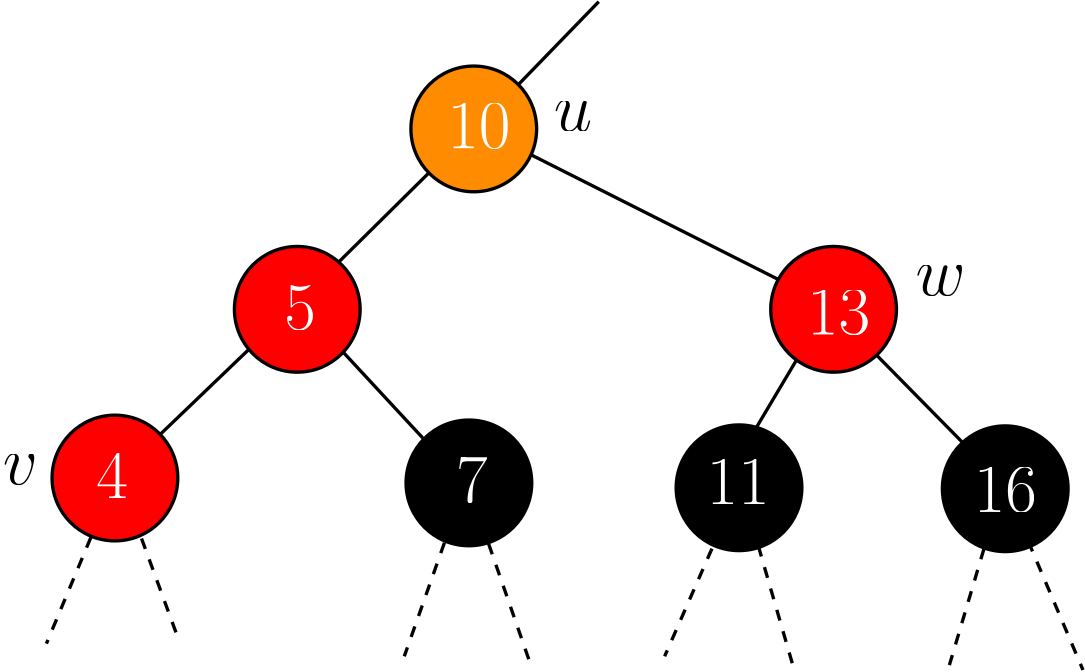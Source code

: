 <?xml version="1.0"?>
<!DOCTYPE ipe SYSTEM "ipe.dtd">
<ipe version="70218" creator="Ipe 7.2.25">
<info created="D:20220620084021" modified="D:20220705162439"/>
<ipestyle name="basic">
<symbol name="arrow/arc(spx)">
<path stroke="sym-stroke" fill="sym-stroke" pen="sym-pen">
0 0 m
-1 0.333 l
-1 -0.333 l
h
</path>
</symbol>
<symbol name="arrow/farc(spx)">
<path stroke="sym-stroke" fill="white" pen="sym-pen">
0 0 m
-1 0.333 l
-1 -0.333 l
h
</path>
</symbol>
<symbol name="arrow/ptarc(spx)">
<path stroke="sym-stroke" fill="sym-stroke" pen="sym-pen">
0 0 m
-1 0.333 l
-0.8 0 l
-1 -0.333 l
h
</path>
</symbol>
<symbol name="arrow/fptarc(spx)">
<path stroke="sym-stroke" fill="white" pen="sym-pen">
0 0 m
-1 0.333 l
-0.8 0 l
-1 -0.333 l
h
</path>
</symbol>
<symbol name="mark/circle(sx)" transformations="translations">
<path fill="sym-stroke">
0.6 0 0 0.6 0 0 e
0.4 0 0 0.4 0 0 e
</path>
</symbol>
<symbol name="mark/disk(sx)" transformations="translations">
<path fill="sym-stroke">
0.6 0 0 0.6 0 0 e
</path>
</symbol>
<symbol name="mark/fdisk(sfx)" transformations="translations">
<group>
<path fill="sym-fill">
0.5 0 0 0.5 0 0 e
</path>
<path fill="sym-stroke" fillrule="eofill">
0.6 0 0 0.6 0 0 e
0.4 0 0 0.4 0 0 e
</path>
</group>
</symbol>
<symbol name="mark/box(sx)" transformations="translations">
<path fill="sym-stroke" fillrule="eofill">
-0.6 -0.6 m
0.6 -0.6 l
0.6 0.6 l
-0.6 0.6 l
h
-0.4 -0.4 m
0.4 -0.4 l
0.4 0.4 l
-0.4 0.4 l
h
</path>
</symbol>
<symbol name="mark/square(sx)" transformations="translations">
<path fill="sym-stroke">
-0.6 -0.6 m
0.6 -0.6 l
0.6 0.6 l
-0.6 0.6 l
h
</path>
</symbol>
<symbol name="mark/fsquare(sfx)" transformations="translations">
<group>
<path fill="sym-fill">
-0.5 -0.5 m
0.5 -0.5 l
0.5 0.5 l
-0.5 0.5 l
h
</path>
<path fill="sym-stroke" fillrule="eofill">
-0.6 -0.6 m
0.6 -0.6 l
0.6 0.6 l
-0.6 0.6 l
h
-0.4 -0.4 m
0.4 -0.4 l
0.4 0.4 l
-0.4 0.4 l
h
</path>
</group>
</symbol>
<symbol name="mark/cross(sx)" transformations="translations">
<group>
<path fill="sym-stroke">
-0.43 -0.57 m
0.57 0.43 l
0.43 0.57 l
-0.57 -0.43 l
h
</path>
<path fill="sym-stroke">
-0.43 0.57 m
0.57 -0.43 l
0.43 -0.57 l
-0.57 0.43 l
h
</path>
</group>
</symbol>
<symbol name="arrow/fnormal(spx)">
<path stroke="sym-stroke" fill="white" pen="sym-pen">
0 0 m
-1 0.333 l
-1 -0.333 l
h
</path>
</symbol>
<symbol name="arrow/pointed(spx)">
<path stroke="sym-stroke" fill="sym-stroke" pen="sym-pen">
0 0 m
-1 0.333 l
-0.8 0 l
-1 -0.333 l
h
</path>
</symbol>
<symbol name="arrow/fpointed(spx)">
<path stroke="sym-stroke" fill="white" pen="sym-pen">
0 0 m
-1 0.333 l
-0.8 0 l
-1 -0.333 l
h
</path>
</symbol>
<symbol name="arrow/linear(spx)">
<path stroke="sym-stroke" pen="sym-pen">
-1 0.333 m
0 0 l
-1 -0.333 l
</path>
</symbol>
<symbol name="arrow/fdouble(spx)">
<path stroke="sym-stroke" fill="white" pen="sym-pen">
0 0 m
-1 0.333 l
-1 -0.333 l
h
-1 0 m
-2 0.333 l
-2 -0.333 l
h
</path>
</symbol>
<symbol name="arrow/double(spx)">
<path stroke="sym-stroke" fill="sym-stroke" pen="sym-pen">
0 0 m
-1 0.333 l
-1 -0.333 l
h
-1 0 m
-2 0.333 l
-2 -0.333 l
h
</path>
</symbol>
<symbol name="arrow/mid-normal(spx)">
<path stroke="sym-stroke" fill="sym-stroke" pen="sym-pen">
0.5 0 m
-0.5 0.333 l
-0.5 -0.333 l
h
</path>
</symbol>
<symbol name="arrow/mid-fnormal(spx)">
<path stroke="sym-stroke" fill="white" pen="sym-pen">
0.5 0 m
-0.5 0.333 l
-0.5 -0.333 l
h
</path>
</symbol>
<symbol name="arrow/mid-pointed(spx)">
<path stroke="sym-stroke" fill="sym-stroke" pen="sym-pen">
0.5 0 m
-0.5 0.333 l
-0.3 0 l
-0.5 -0.333 l
h
</path>
</symbol>
<symbol name="arrow/mid-fpointed(spx)">
<path stroke="sym-stroke" fill="white" pen="sym-pen">
0.5 0 m
-0.5 0.333 l
-0.3 0 l
-0.5 -0.333 l
h
</path>
</symbol>
<symbol name="arrow/mid-double(spx)">
<path stroke="sym-stroke" fill="sym-stroke" pen="sym-pen">
1 0 m
0 0.333 l
0 -0.333 l
h
0 0 m
-1 0.333 l
-1 -0.333 l
h
</path>
</symbol>
<symbol name="arrow/mid-fdouble(spx)">
<path stroke="sym-stroke" fill="white" pen="sym-pen">
1 0 m
0 0.333 l
0 -0.333 l
h
0 0 m
-1 0.333 l
-1 -0.333 l
h
</path>
</symbol>
<anglesize name="22.5 deg" value="22.5"/>
<anglesize name="30 deg" value="30"/>
<anglesize name="45 deg" value="45"/>
<anglesize name="60 deg" value="60"/>
<anglesize name="90 deg" value="90"/>
<arrowsize name="large" value="10"/>
<arrowsize name="small" value="5"/>
<arrowsize name="tiny" value="3"/>
<color name="blue" value="0 0 1"/>
<color name="brown" value="0.647 0.165 0.165"/>
<color name="darkblue" value="0 0 0.545"/>
<color name="darkcyan" value="0 0.545 0.545"/>
<color name="darkgray" value="0.663"/>
<color name="darkgreen" value="0 0.392 0"/>
<color name="darkmagenta" value="0.545 0 0.545"/>
<color name="darkorange" value="1 0.549 0"/>
<color name="darkred" value="0.545 0 0"/>
<color name="gold" value="1 0.843 0"/>
<color name="gray" value="0.745"/>
<color name="green" value="0 1 0"/>
<color name="lightblue" value="0.678 0.847 0.902"/>
<color name="lightcyan" value="0.878 1 1"/>
<color name="lightgray" value="0.827"/>
<color name="lightgreen" value="0.565 0.933 0.565"/>
<color name="lightyellow" value="1 1 0.878"/>
<color name="navy" value="0 0 0.502"/>
<color name="orange" value="1 0.647 0"/>
<color name="pink" value="1 0.753 0.796"/>
<color name="purple" value="0.627 0.125 0.941"/>
<color name="red" value="1 0 0"/>
<color name="seagreen" value="0.18 0.545 0.341"/>
<color name="turquoise" value="0.251 0.878 0.816"/>
<color name="violet" value="0.933 0.51 0.933"/>
<color name="yellow" value="1 1 0"/>
<dashstyle name="dash dot dotted" value="[4 2 1 2 1 2] 0"/>
<dashstyle name="dash dotted" value="[4 2 1 2] 0"/>
<dashstyle name="dashed" value="[4] 0"/>
<dashstyle name="dotted" value="[1 3] 0"/>
<gridsize name="10 pts (~3.5 mm)" value="10"/>
<gridsize name="14 pts (~5 mm)" value="14"/>
<gridsize name="16 pts (~6 mm)" value="16"/>
<gridsize name="20 pts (~7 mm)" value="20"/>
<gridsize name="28 pts (~10 mm)" value="28"/>
<gridsize name="32 pts (~12 mm)" value="32"/>
<gridsize name="4 pts" value="4"/>
<gridsize name="56 pts (~20 mm)" value="56"/>
<gridsize name="8 pts (~3 mm)" value="8"/>
<opacity name="10%" value="0.1"/>
<opacity name="30%" value="0.3"/>
<opacity name="50%" value="0.5"/>
<opacity name="75%" value="0.75"/>
<pen name="fat" value="1.2"/>
<pen name="heavier" value="0.8"/>
<pen name="ultrafat" value="2"/>
<symbolsize name="large" value="5"/>
<symbolsize name="small" value="2"/>
<symbolsize name="tiny" value="1.1"/>
<textsize name="Huge" value="\Huge"/>
<textsize name="LARGE" value="\LARGE"/>
<textsize name="Large" value="\Large"/>
<textsize name="footnote" value="\footnotesize"/>
<textsize name="huge" value="\huge"/>
<textsize name="large" value="\large"/>
<textsize name="script" value="\scriptsize"/>
<textsize name="small" value="\small"/>
<textsize name="tiny" value="\tiny"/>
<textstyle name="center" begin="\begin{center}" end="\end{center}"/>
<textstyle name="item" begin="\begin{itemize}\item{}" end="\end{itemize}"/>
<textstyle name="itemize" begin="\begin{itemize}" end="\end{itemize}"/>
<tiling name="falling" angle="-60" step="4" width="1"/>
<tiling name="rising" angle="30" step="4" width="1"/>
</ipestyle>
<page>
<layer name="beta"/>
<layer name="alpha"/>
<view layers="beta alpha" active="beta"/>
<path layer="beta" stroke="black" pen="fat">
258.625 767.091 m
301.59 811.407 l
</path>
<path stroke="black" dash="dashed" pen="fat">
128.014 640.679 m
102.738 580.297 l
</path>
<path stroke="black" dash="dashed" pen="fat">
128.716 640.679 m
150.482 581.351 l
</path>
<path stroke="black" dash="dashed" pen="fat">
254.043 639.275 m
231.575 575.734 l
</path>
<path stroke="black" dash="dashed" pen="fat">
254.043 638.923 m
276.51 574.33 l
</path>
<path stroke="black" dash="dashed" pen="fat">
351.987 636.466 m
325.307 575.734 l
</path>
<path stroke="black" dash="dashed" pen="fat">
352.338 638.572 m
371.646 571.872 l
</path>
<path stroke="black" dash="dashed" pen="fat">
447.122 637.519 m
427.814 572.574 l
</path>
<path stroke="black" dash="dashed" pen="fat">
446.771 639.275 m
475.909 570.819 l
</path>
<path stroke="0" pen="fat">
257.553 766.707 m
193.661 703.517 l
125.557 638.221 l
</path>
<path stroke="0" pen="fat">
192.608 703.517 m
255.447 635.764 l
</path>
<path stroke="0" pen="fat">
259.308 765.303 m
384.635 702.113 l
</path>
<path stroke="0" pen="fat">
384.284 701.762 m
345.668 636.817 l
</path>
<path stroke="0" pen="fat">
383.231 702.815 m
449.931 635.062 l
</path>
<path matrix="1 0 0 1 49.0532 -67.3483" stroke="black" fill="1 0 0" pen="fat">
22.6274 0 0 22.6274 144 768 e
</path>
<path matrix="1 0 0 1 112.594 -2.40304" stroke="black" fill="darkorange" pen="fat">
22.6274 0 0 22.6274 144 768 e
</path>
<path matrix="1 0 0 1 -16.5943 -128.08" stroke="black" fill="red" pen="fat">
22.6274 0 0 22.6274 144 768 e
</path>
<path matrix="1 0 0 1 110.838 -129.835" stroke="black" fill="0" pen="fat">
22.6274 0 0 22.6274 144 768 e
</path>
<path matrix="1 0 0 1 242.133 -67.3476" stroke="black" fill="red" pen="fat">
22.6274 0 0 22.6274 144 768 e
</path>
<path matrix="1 0 0 1 208.08 -131.591" stroke="black" fill="black" pen="fat">
22.6274 0 0 22.6274 144 768 e
</path>
<path matrix="1 0 0 1 303.918 -131.942" stroke="black" fill="black" pen="fat">
22.6274 0 0 22.6274 144 768 e
</path>
<text matrix="1 0 0 1 185.006 262.94" transformations="translations" pos="62.016 495.693" stroke="white" type="label" width="22.736" height="15.978" depth="0" valign="baseline" size="Huge">10</text>
<text matrix="1 0 0 1 126.38 197.643" transformations="translations" pos="62.016 495.693" stroke="white" type="label" width="11.368" height="15.978" depth="0" valign="baseline" size="Huge">5</text>
<text matrix="1 0 0 1 58.6261 136.911" transformations="translations" pos="62.016 495.693" stroke="white" type="label" width="11.368" height="15.978" depth="0" valign="baseline" size="Huge">4</text>
<text matrix="1 0 0 1 188.165 135.507" transformations="translations" pos="62.016 495.693" stroke="white" type="label" width="11.368" height="15.978" depth="0" valign="baseline" size="Huge">7</text>
<text matrix="1 0 0 1 314.544 195.888" transformations="translations" pos="62.016 495.693" stroke="white" type="label" width="22.736" height="15.978" depth="0" valign="baseline" size="Huge">13</text>
<text matrix="1 0 0 1 278.386 134.805" transformations="translations" pos="62.016 495.693" stroke="white" type="label" width="22.736" height="15.978" depth="0" valign="baseline" size="Huge">11</text>
<text matrix="1 0 0 1 374.575 131.996" transformations="translations" pos="62.016 495.693" stroke="white" type="label" width="22.736" height="15.978" depth="0" valign="baseline" size="Huge">16</text>
<text matrix="1 0 0 1 24.3198 -24.3198" transformations="translations" pos="62.7153 661.975" stroke="black" type="label" width="12.623" height="10.672" depth="0" valign="baseline" size="Huge" style="math">v</text>
<text matrix="1 0 0 1 -15.6728 -12.7003" transformations="translations" pos="431.295 718.451" stroke="black" type="label" width="18.016" height="10.672" depth="0" valign="baseline" size="Huge" style="math">w</text>
<text matrix="1 0 0 1 -4.0533 -12.7003" transformations="translations" pos="289.43 777.629" stroke="black" type="label" width="13.813" height="10.672" depth="0" valign="baseline" size="Huge" style="math">u</text>
</page>
</ipe>
